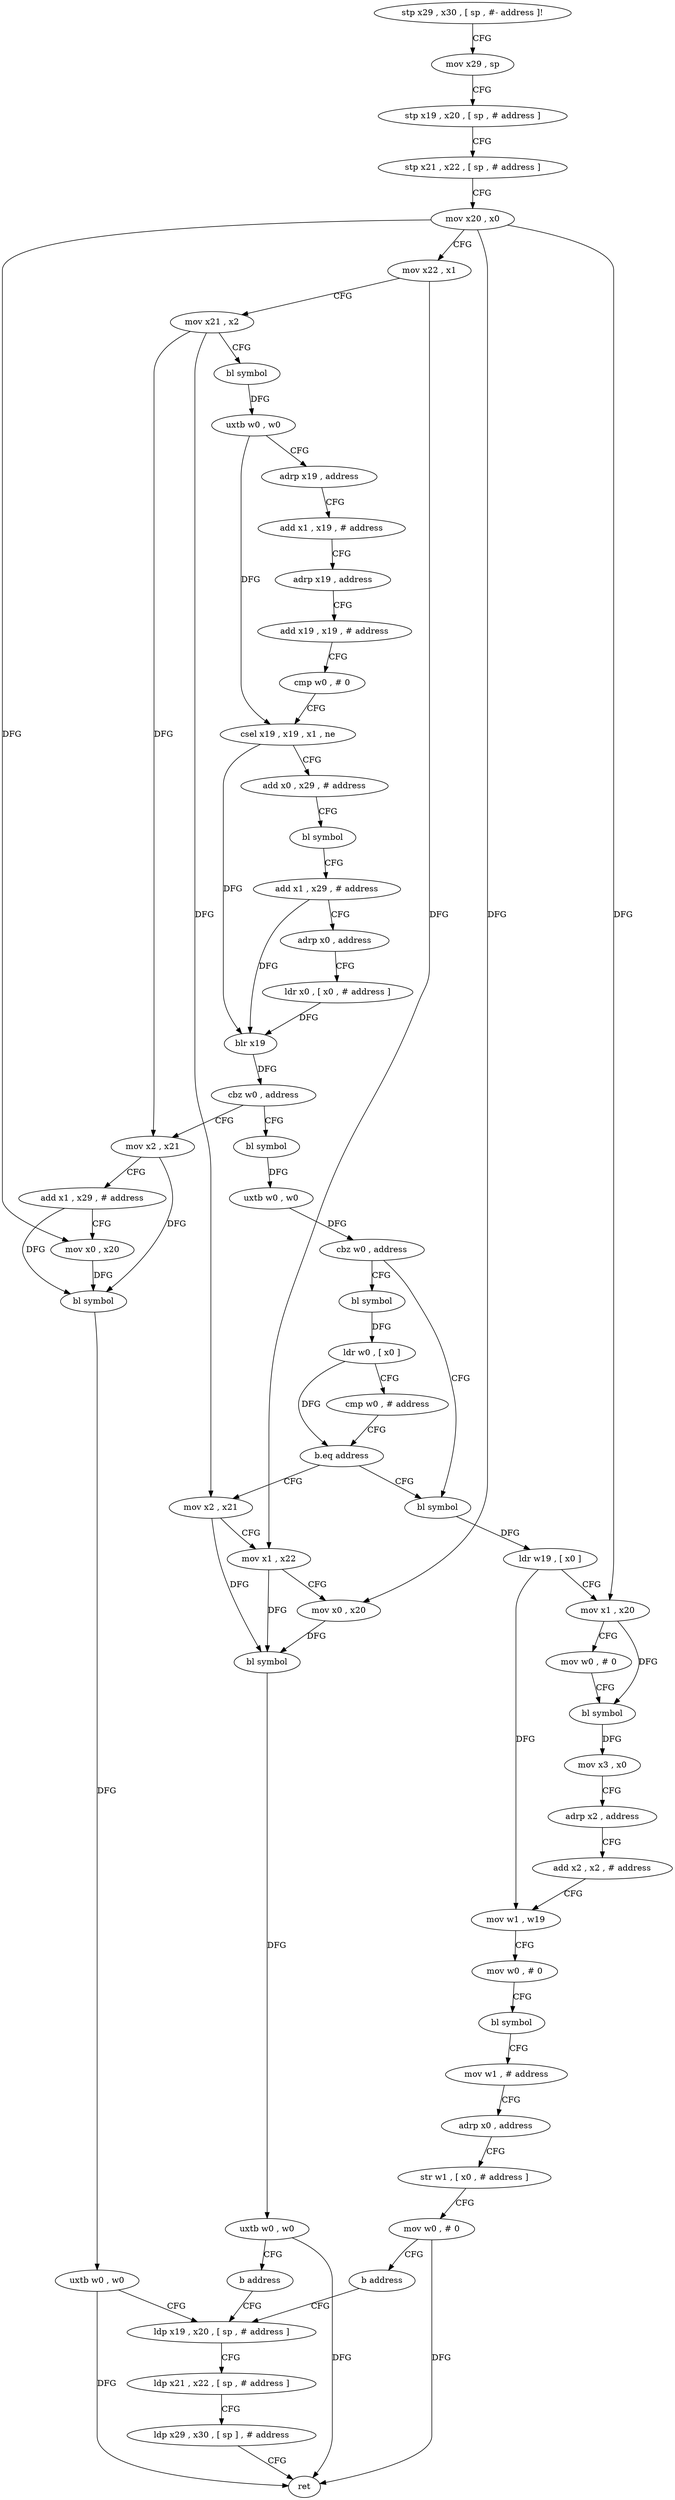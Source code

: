 digraph "func" {
"4217436" [label = "stp x29 , x30 , [ sp , #- address ]!" ]
"4217440" [label = "mov x29 , sp" ]
"4217444" [label = "stp x19 , x20 , [ sp , # address ]" ]
"4217448" [label = "stp x21 , x22 , [ sp , # address ]" ]
"4217452" [label = "mov x20 , x0" ]
"4217456" [label = "mov x22 , x1" ]
"4217460" [label = "mov x21 , x2" ]
"4217464" [label = "bl symbol" ]
"4217468" [label = "uxtb w0 , w0" ]
"4217472" [label = "adrp x19 , address" ]
"4217476" [label = "add x1 , x19 , # address" ]
"4217480" [label = "adrp x19 , address" ]
"4217484" [label = "add x19 , x19 , # address" ]
"4217488" [label = "cmp w0 , # 0" ]
"4217492" [label = "csel x19 , x19 , x1 , ne" ]
"4217496" [label = "add x0 , x29 , # address" ]
"4217500" [label = "bl symbol" ]
"4217504" [label = "add x1 , x29 , # address" ]
"4217508" [label = "adrp x0 , address" ]
"4217512" [label = "ldr x0 , [ x0 , # address ]" ]
"4217516" [label = "blr x19" ]
"4217520" [label = "cbz w0 , address" ]
"4217640" [label = "mov x2 , x21" ]
"4217524" [label = "bl symbol" ]
"4217644" [label = "add x1 , x29 , # address" ]
"4217648" [label = "mov x0 , x20" ]
"4217652" [label = "bl symbol" ]
"4217656" [label = "uxtb w0 , w0" ]
"4217660" [label = "ldp x19 , x20 , [ sp , # address ]" ]
"4217528" [label = "uxtb w0 , w0" ]
"4217532" [label = "cbz w0 , address" ]
"4217552" [label = "bl symbol" ]
"4217536" [label = "bl symbol" ]
"4217556" [label = "ldr w19 , [ x0 ]" ]
"4217560" [label = "mov x1 , x20" ]
"4217564" [label = "mov w0 , # 0" ]
"4217568" [label = "bl symbol" ]
"4217572" [label = "mov x3 , x0" ]
"4217576" [label = "adrp x2 , address" ]
"4217580" [label = "add x2 , x2 , # address" ]
"4217584" [label = "mov w1 , w19" ]
"4217588" [label = "mov w0 , # 0" ]
"4217592" [label = "bl symbol" ]
"4217596" [label = "mov w1 , # address" ]
"4217600" [label = "adrp x0 , address" ]
"4217604" [label = "str w1 , [ x0 , # address ]" ]
"4217608" [label = "mov w0 , # 0" ]
"4217612" [label = "b address" ]
"4217540" [label = "ldr w0 , [ x0 ]" ]
"4217544" [label = "cmp w0 , # address" ]
"4217548" [label = "b.eq address" ]
"4217616" [label = "mov x2 , x21" ]
"4217664" [label = "ldp x21 , x22 , [ sp , # address ]" ]
"4217668" [label = "ldp x29 , x30 , [ sp ] , # address" ]
"4217672" [label = "ret" ]
"4217620" [label = "mov x1 , x22" ]
"4217624" [label = "mov x0 , x20" ]
"4217628" [label = "bl symbol" ]
"4217632" [label = "uxtb w0 , w0" ]
"4217636" [label = "b address" ]
"4217436" -> "4217440" [ label = "CFG" ]
"4217440" -> "4217444" [ label = "CFG" ]
"4217444" -> "4217448" [ label = "CFG" ]
"4217448" -> "4217452" [ label = "CFG" ]
"4217452" -> "4217456" [ label = "CFG" ]
"4217452" -> "4217648" [ label = "DFG" ]
"4217452" -> "4217560" [ label = "DFG" ]
"4217452" -> "4217624" [ label = "DFG" ]
"4217456" -> "4217460" [ label = "CFG" ]
"4217456" -> "4217620" [ label = "DFG" ]
"4217460" -> "4217464" [ label = "CFG" ]
"4217460" -> "4217640" [ label = "DFG" ]
"4217460" -> "4217616" [ label = "DFG" ]
"4217464" -> "4217468" [ label = "DFG" ]
"4217468" -> "4217472" [ label = "CFG" ]
"4217468" -> "4217492" [ label = "DFG" ]
"4217472" -> "4217476" [ label = "CFG" ]
"4217476" -> "4217480" [ label = "CFG" ]
"4217480" -> "4217484" [ label = "CFG" ]
"4217484" -> "4217488" [ label = "CFG" ]
"4217488" -> "4217492" [ label = "CFG" ]
"4217492" -> "4217496" [ label = "CFG" ]
"4217492" -> "4217516" [ label = "DFG" ]
"4217496" -> "4217500" [ label = "CFG" ]
"4217500" -> "4217504" [ label = "CFG" ]
"4217504" -> "4217508" [ label = "CFG" ]
"4217504" -> "4217516" [ label = "DFG" ]
"4217508" -> "4217512" [ label = "CFG" ]
"4217512" -> "4217516" [ label = "DFG" ]
"4217516" -> "4217520" [ label = "DFG" ]
"4217520" -> "4217640" [ label = "CFG" ]
"4217520" -> "4217524" [ label = "CFG" ]
"4217640" -> "4217644" [ label = "CFG" ]
"4217640" -> "4217652" [ label = "DFG" ]
"4217524" -> "4217528" [ label = "DFG" ]
"4217644" -> "4217648" [ label = "CFG" ]
"4217644" -> "4217652" [ label = "DFG" ]
"4217648" -> "4217652" [ label = "DFG" ]
"4217652" -> "4217656" [ label = "DFG" ]
"4217656" -> "4217660" [ label = "CFG" ]
"4217656" -> "4217672" [ label = "DFG" ]
"4217660" -> "4217664" [ label = "CFG" ]
"4217528" -> "4217532" [ label = "DFG" ]
"4217532" -> "4217552" [ label = "CFG" ]
"4217532" -> "4217536" [ label = "CFG" ]
"4217552" -> "4217556" [ label = "DFG" ]
"4217536" -> "4217540" [ label = "DFG" ]
"4217556" -> "4217560" [ label = "CFG" ]
"4217556" -> "4217584" [ label = "DFG" ]
"4217560" -> "4217564" [ label = "CFG" ]
"4217560" -> "4217568" [ label = "DFG" ]
"4217564" -> "4217568" [ label = "CFG" ]
"4217568" -> "4217572" [ label = "DFG" ]
"4217572" -> "4217576" [ label = "CFG" ]
"4217576" -> "4217580" [ label = "CFG" ]
"4217580" -> "4217584" [ label = "CFG" ]
"4217584" -> "4217588" [ label = "CFG" ]
"4217588" -> "4217592" [ label = "CFG" ]
"4217592" -> "4217596" [ label = "CFG" ]
"4217596" -> "4217600" [ label = "CFG" ]
"4217600" -> "4217604" [ label = "CFG" ]
"4217604" -> "4217608" [ label = "CFG" ]
"4217608" -> "4217612" [ label = "CFG" ]
"4217608" -> "4217672" [ label = "DFG" ]
"4217612" -> "4217660" [ label = "CFG" ]
"4217540" -> "4217544" [ label = "CFG" ]
"4217540" -> "4217548" [ label = "DFG" ]
"4217544" -> "4217548" [ label = "CFG" ]
"4217548" -> "4217616" [ label = "CFG" ]
"4217548" -> "4217552" [ label = "CFG" ]
"4217616" -> "4217620" [ label = "CFG" ]
"4217616" -> "4217628" [ label = "DFG" ]
"4217664" -> "4217668" [ label = "CFG" ]
"4217668" -> "4217672" [ label = "CFG" ]
"4217620" -> "4217624" [ label = "CFG" ]
"4217620" -> "4217628" [ label = "DFG" ]
"4217624" -> "4217628" [ label = "DFG" ]
"4217628" -> "4217632" [ label = "DFG" ]
"4217632" -> "4217636" [ label = "CFG" ]
"4217632" -> "4217672" [ label = "DFG" ]
"4217636" -> "4217660" [ label = "CFG" ]
}
